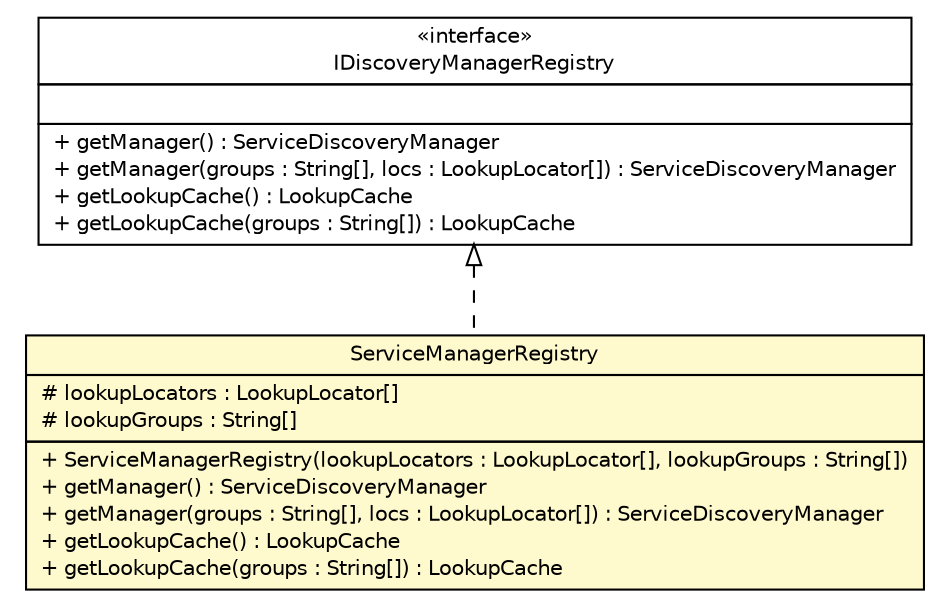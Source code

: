 #!/usr/local/bin/dot
#
# Class diagram 
# Generated by UMLGraph version R5_6 (http://www.umlgraph.org/)
#

digraph G {
	edge [fontname="Helvetica",fontsize=10,labelfontname="Helvetica",labelfontsize=10];
	node [fontname="Helvetica",fontsize=10,shape=plaintext];
	nodesep=0.25;
	ranksep=0.5;
	// sorcer.container.discovery.ServiceManagerRegistry
	c478553 [label=<<table title="sorcer.container.discovery.ServiceManagerRegistry" border="0" cellborder="1" cellspacing="0" cellpadding="2" port="p" bgcolor="lemonChiffon" href="./ServiceManagerRegistry.html">
		<tr><td><table border="0" cellspacing="0" cellpadding="1">
<tr><td align="center" balign="center"> ServiceManagerRegistry </td></tr>
		</table></td></tr>
		<tr><td><table border="0" cellspacing="0" cellpadding="1">
<tr><td align="left" balign="left"> # lookupLocators : LookupLocator[] </td></tr>
<tr><td align="left" balign="left"> # lookupGroups : String[] </td></tr>
		</table></td></tr>
		<tr><td><table border="0" cellspacing="0" cellpadding="1">
<tr><td align="left" balign="left"> + ServiceManagerRegistry(lookupLocators : LookupLocator[], lookupGroups : String[]) </td></tr>
<tr><td align="left" balign="left"> + getManager() : ServiceDiscoveryManager </td></tr>
<tr><td align="left" balign="left"> + getManager(groups : String[], locs : LookupLocator[]) : ServiceDiscoveryManager </td></tr>
<tr><td align="left" balign="left"> + getLookupCache() : LookupCache </td></tr>
<tr><td align="left" balign="left"> + getLookupCache(groups : String[]) : LookupCache </td></tr>
		</table></td></tr>
		</table>>, URL="./ServiceManagerRegistry.html", fontname="Helvetica", fontcolor="black", fontsize=10.0];
	// sorcer.container.discovery.IDiscoveryManagerRegistry
	c478554 [label=<<table title="sorcer.container.discovery.IDiscoveryManagerRegistry" border="0" cellborder="1" cellspacing="0" cellpadding="2" port="p" href="./IDiscoveryManagerRegistry.html">
		<tr><td><table border="0" cellspacing="0" cellpadding="1">
<tr><td align="center" balign="center"> &#171;interface&#187; </td></tr>
<tr><td align="center" balign="center"> IDiscoveryManagerRegistry </td></tr>
		</table></td></tr>
		<tr><td><table border="0" cellspacing="0" cellpadding="1">
<tr><td align="left" balign="left">  </td></tr>
		</table></td></tr>
		<tr><td><table border="0" cellspacing="0" cellpadding="1">
<tr><td align="left" balign="left"> + getManager() : ServiceDiscoveryManager </td></tr>
<tr><td align="left" balign="left"> + getManager(groups : String[], locs : LookupLocator[]) : ServiceDiscoveryManager </td></tr>
<tr><td align="left" balign="left"> + getLookupCache() : LookupCache </td></tr>
<tr><td align="left" balign="left"> + getLookupCache(groups : String[]) : LookupCache </td></tr>
		</table></td></tr>
		</table>>, URL="./IDiscoveryManagerRegistry.html", fontname="Helvetica", fontcolor="black", fontsize=10.0];
	//sorcer.container.discovery.ServiceManagerRegistry implements sorcer.container.discovery.IDiscoveryManagerRegistry
	c478554:p -> c478553:p [dir=back,arrowtail=empty,style=dashed];
}


